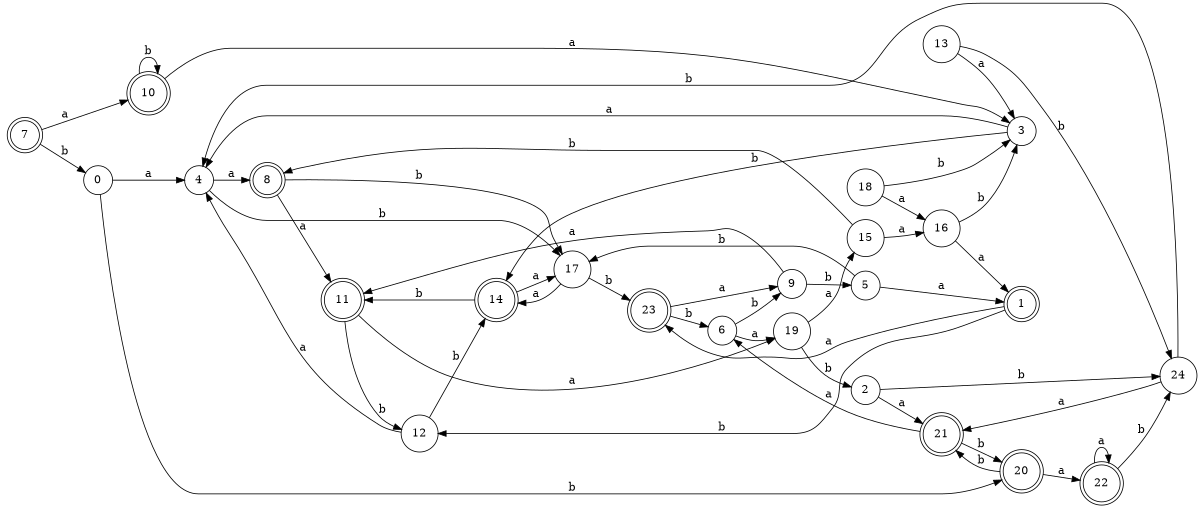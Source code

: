 digraph n20_3 {
__start0 [label="" shape="none"];

rankdir=LR;
size="8,5";

s0 [style="filled", color="black", fillcolor="white" shape="circle", label="0"];
s1 [style="rounded,filled", color="black", fillcolor="white" shape="doublecircle", label="1"];
s2 [style="filled", color="black", fillcolor="white" shape="circle", label="2"];
s3 [style="filled", color="black", fillcolor="white" shape="circle", label="3"];
s4 [style="filled", color="black", fillcolor="white" shape="circle", label="4"];
s5 [style="filled", color="black", fillcolor="white" shape="circle", label="5"];
s6 [style="filled", color="black", fillcolor="white" shape="circle", label="6"];
s7 [style="rounded,filled", color="black", fillcolor="white" shape="doublecircle", label="7"];
s8 [style="rounded,filled", color="black", fillcolor="white" shape="doublecircle", label="8"];
s9 [style="filled", color="black", fillcolor="white" shape="circle", label="9"];
s10 [style="rounded,filled", color="black", fillcolor="white" shape="doublecircle", label="10"];
s11 [style="rounded,filled", color="black", fillcolor="white" shape="doublecircle", label="11"];
s12 [style="filled", color="black", fillcolor="white" shape="circle", label="12"];
s13 [style="filled", color="black", fillcolor="white" shape="circle", label="13"];
s14 [style="rounded,filled", color="black", fillcolor="white" shape="doublecircle", label="14"];
s15 [style="filled", color="black", fillcolor="white" shape="circle", label="15"];
s16 [style="filled", color="black", fillcolor="white" shape="circle", label="16"];
s17 [style="filled", color="black", fillcolor="white" shape="circle", label="17"];
s18 [style="filled", color="black", fillcolor="white" shape="circle", label="18"];
s19 [style="filled", color="black", fillcolor="white" shape="circle", label="19"];
s20 [style="rounded,filled", color="black", fillcolor="white" shape="doublecircle", label="20"];
s21 [style="rounded,filled", color="black", fillcolor="white" shape="doublecircle", label="21"];
s22 [style="rounded,filled", color="black", fillcolor="white" shape="doublecircle", label="22"];
s23 [style="rounded,filled", color="black", fillcolor="white" shape="doublecircle", label="23"];
s24 [style="filled", color="black", fillcolor="white" shape="circle", label="24"];
s0 -> s4 [label="a"];
s0 -> s20 [label="b"];
s1 -> s23 [label="a"];
s1 -> s12 [label="b"];
s2 -> s21 [label="a"];
s2 -> s24 [label="b"];
s3 -> s4 [label="a"];
s3 -> s14 [label="b"];
s4 -> s8 [label="a"];
s4 -> s17 [label="b"];
s5 -> s1 [label="a"];
s5 -> s17 [label="b"];
s6 -> s19 [label="a"];
s6 -> s9 [label="b"];
s7 -> s10 [label="a"];
s7 -> s0 [label="b"];
s8 -> s11 [label="a"];
s8 -> s17 [label="b"];
s9 -> s11 [label="a"];
s9 -> s5 [label="b"];
s10 -> s3 [label="a"];
s10 -> s10 [label="b"];
s11 -> s19 [label="a"];
s11 -> s12 [label="b"];
s12 -> s4 [label="a"];
s12 -> s14 [label="b"];
s13 -> s3 [label="a"];
s13 -> s24 [label="b"];
s14 -> s17 [label="a"];
s14 -> s11 [label="b"];
s15 -> s16 [label="a"];
s15 -> s8 [label="b"];
s16 -> s1 [label="a"];
s16 -> s3 [label="b"];
s17 -> s14 [label="a"];
s17 -> s23 [label="b"];
s18 -> s16 [label="a"];
s18 -> s3 [label="b"];
s19 -> s15 [label="a"];
s19 -> s2 [label="b"];
s20 -> s22 [label="a"];
s20 -> s21 [label="b"];
s21 -> s6 [label="a"];
s21 -> s20 [label="b"];
s22 -> s22 [label="a"];
s22 -> s24 [label="b"];
s23 -> s9 [label="a"];
s23 -> s6 [label="b"];
s24 -> s21 [label="a"];
s24 -> s4 [label="b"];

}